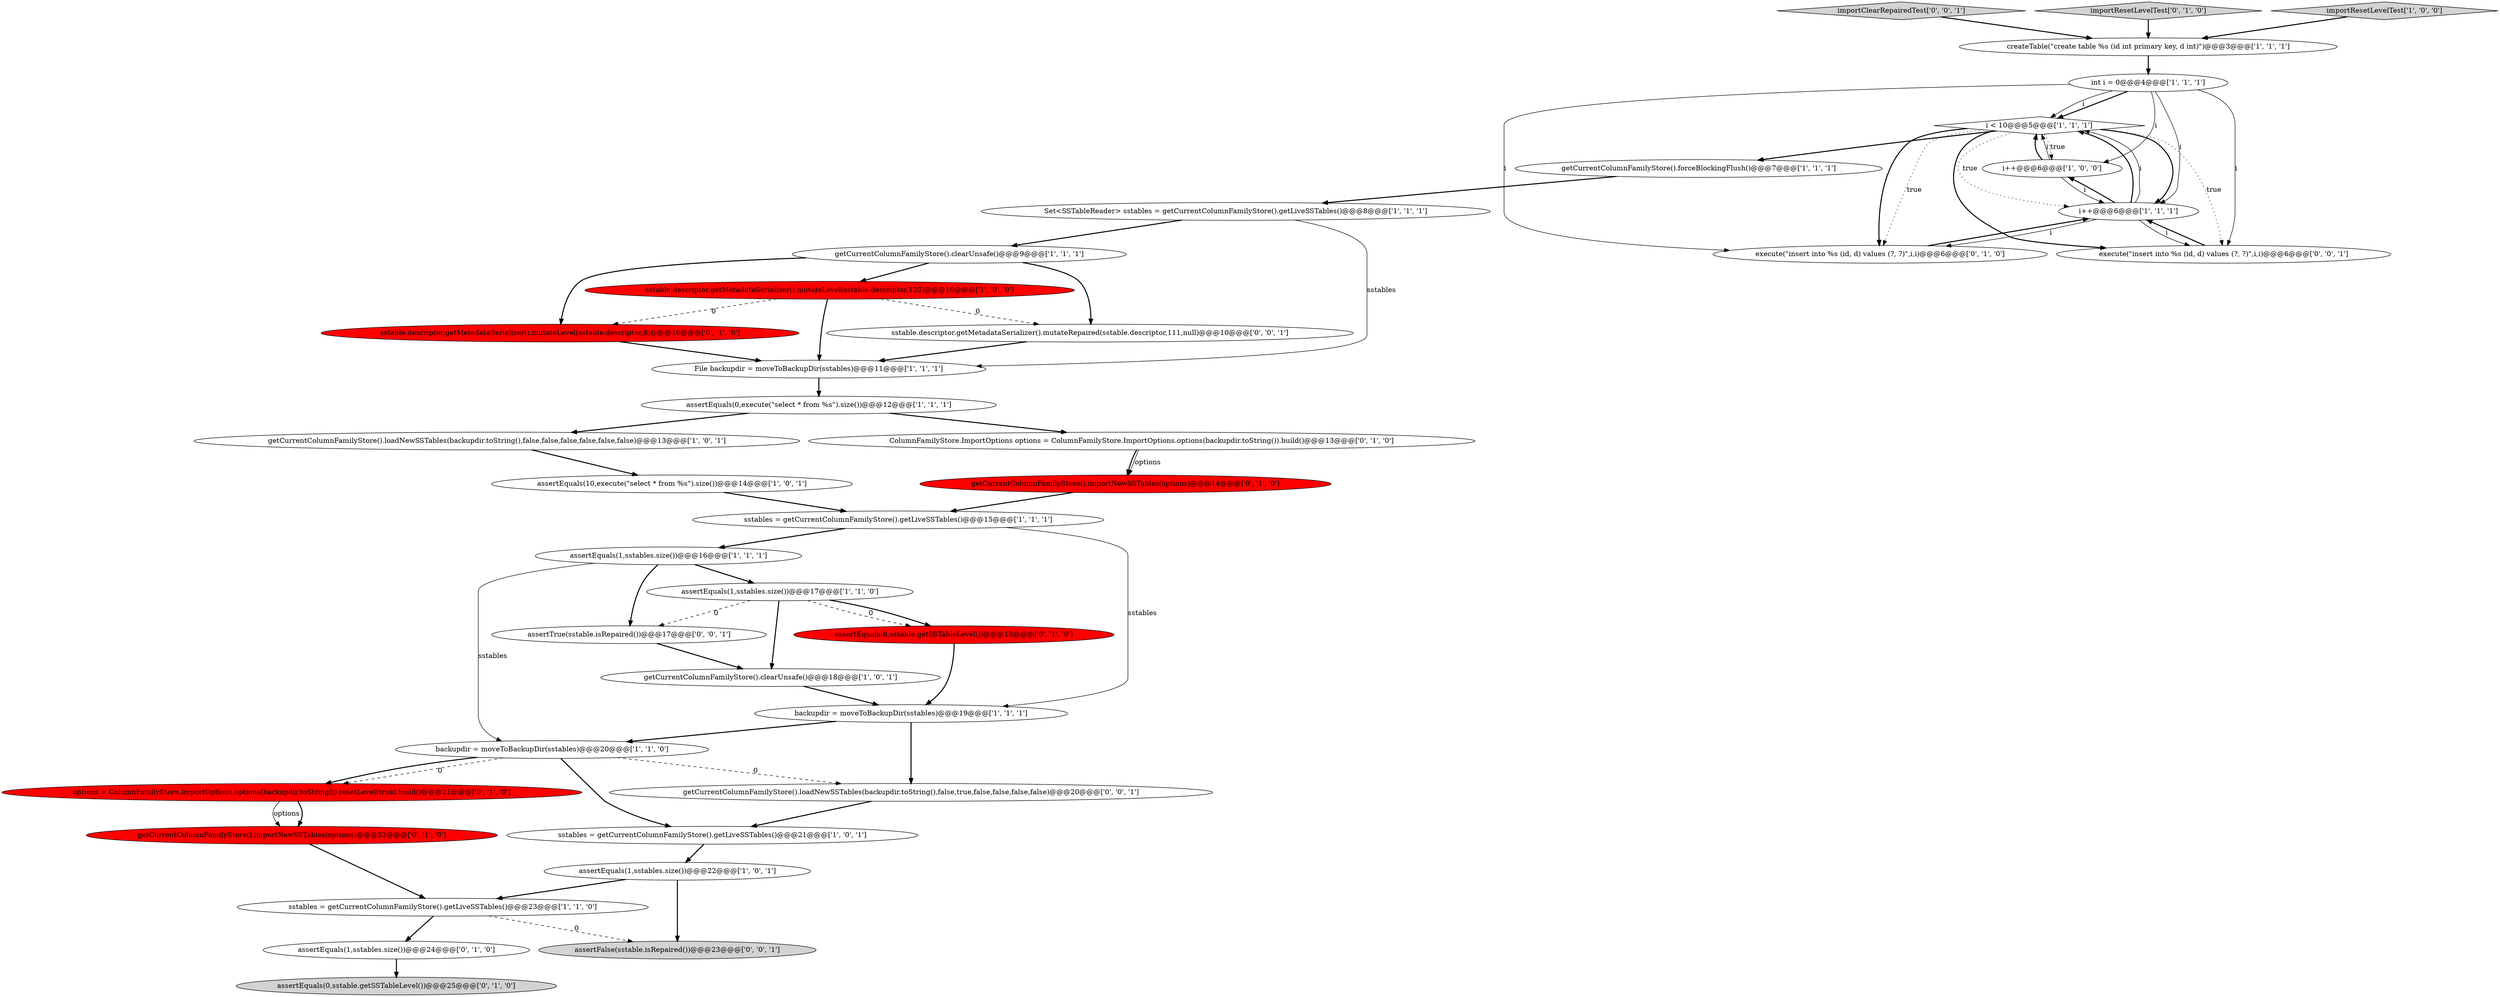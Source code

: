 digraph {
16 [style = filled, label = "getCurrentColumnFamilyStore().loadNewSSTables(backupdir.toString(),false,false,false,false,false,false)@@@13@@@['1', '0', '1']", fillcolor = white, shape = ellipse image = "AAA0AAABBB1BBB"];
17 [style = filled, label = "sstables = getCurrentColumnFamilyStore().getLiveSSTables()@@@21@@@['1', '0', '1']", fillcolor = white, shape = ellipse image = "AAA0AAABBB1BBB"];
19 [style = filled, label = "getCurrentColumnFamilyStore().clearUnsafe()@@@9@@@['1', '1', '1']", fillcolor = white, shape = ellipse image = "AAA0AAABBB1BBB"];
2 [style = filled, label = "backupdir = moveToBackupDir(sstables)@@@20@@@['1', '1', '0']", fillcolor = white, shape = ellipse image = "AAA0AAABBB1BBB"];
1 [style = filled, label = "backupdir = moveToBackupDir(sstables)@@@19@@@['1', '1', '1']", fillcolor = white, shape = ellipse image = "AAA0AAABBB1BBB"];
20 [style = filled, label = "assertEquals(1,sstables.size())@@@17@@@['1', '1', '0']", fillcolor = white, shape = ellipse image = "AAA0AAABBB1BBB"];
25 [style = filled, label = "ColumnFamilyStore.ImportOptions options = ColumnFamilyStore.ImportOptions.options(backupdir.toString()).build()@@@13@@@['0', '1', '0']", fillcolor = white, shape = ellipse image = "AAA0AAABBB2BBB"];
23 [style = filled, label = "options = ColumnFamilyStore.ImportOptions.options(backupdir.toString()).resetLevel(true).build()@@@21@@@['0', '1', '0']", fillcolor = red, shape = ellipse image = "AAA1AAABBB2BBB"];
18 [style = filled, label = "sstables = getCurrentColumnFamilyStore().getLiveSSTables()@@@15@@@['1', '1', '1']", fillcolor = white, shape = ellipse image = "AAA0AAABBB1BBB"];
34 [style = filled, label = "importClearRepairedTest['0', '0', '1']", fillcolor = lightgray, shape = diamond image = "AAA0AAABBB3BBB"];
10 [style = filled, label = "assertEquals(10,execute(\"select * from %s\").size())@@@14@@@['1', '0', '1']", fillcolor = white, shape = ellipse image = "AAA0AAABBB1BBB"];
38 [style = filled, label = "getCurrentColumnFamilyStore().loadNewSSTables(backupdir.toString(),false,true,false,false,false,false)@@@20@@@['0', '0', '1']", fillcolor = white, shape = ellipse image = "AAA0AAABBB3BBB"];
4 [style = filled, label = "i < 10@@@5@@@['1', '1', '1']", fillcolor = white, shape = diamond image = "AAA0AAABBB1BBB"];
11 [style = filled, label = "sstables = getCurrentColumnFamilyStore().getLiveSSTables()@@@23@@@['1', '1', '0']", fillcolor = white, shape = ellipse image = "AAA0AAABBB1BBB"];
32 [style = filled, label = "getCurrentColumnFamilyStore().importNewSSTables(options)@@@22@@@['0', '1', '0']", fillcolor = red, shape = ellipse image = "AAA1AAABBB2BBB"];
3 [style = filled, label = "i++@@@6@@@['1', '0', '0']", fillcolor = white, shape = ellipse image = "AAA0AAABBB1BBB"];
30 [style = filled, label = "assertEquals(1,sstables.size())@@@24@@@['0', '1', '0']", fillcolor = white, shape = ellipse image = "AAA0AAABBB2BBB"];
6 [style = filled, label = "getCurrentColumnFamilyStore().clearUnsafe()@@@18@@@['1', '0', '1']", fillcolor = white, shape = ellipse image = "AAA0AAABBB1BBB"];
0 [style = filled, label = "assertEquals(0,execute(\"select * from %s\").size())@@@12@@@['1', '1', '1']", fillcolor = white, shape = ellipse image = "AAA0AAABBB1BBB"];
21 [style = filled, label = "sstable.descriptor.getMetadataSerializer().mutateLevel(sstable.descriptor,123)@@@10@@@['1', '0', '0']", fillcolor = red, shape = ellipse image = "AAA1AAABBB1BBB"];
15 [style = filled, label = "File backupdir = moveToBackupDir(sstables)@@@11@@@['1', '1', '1']", fillcolor = white, shape = ellipse image = "AAA0AAABBB1BBB"];
33 [style = filled, label = "assertFalse(sstable.isRepaired())@@@23@@@['0', '0', '1']", fillcolor = lightgray, shape = ellipse image = "AAA0AAABBB3BBB"];
31 [style = filled, label = "getCurrentColumnFamilyStore().importNewSSTables(options)@@@14@@@['0', '1', '0']", fillcolor = red, shape = ellipse image = "AAA1AAABBB2BBB"];
24 [style = filled, label = "sstable.descriptor.getMetadataSerializer().mutateLevel(sstable.descriptor,8)@@@10@@@['0', '1', '0']", fillcolor = red, shape = ellipse image = "AAA1AAABBB2BBB"];
27 [style = filled, label = "execute(\"insert into %s (id, d) values (?, ?)\",i,i)@@@6@@@['0', '1', '0']", fillcolor = white, shape = ellipse image = "AAA0AAABBB2BBB"];
37 [style = filled, label = "sstable.descriptor.getMetadataSerializer().mutateRepaired(sstable.descriptor,111,null)@@@10@@@['0', '0', '1']", fillcolor = white, shape = ellipse image = "AAA0AAABBB3BBB"];
29 [style = filled, label = "assertEquals(0,sstable.getSSTableLevel())@@@25@@@['0', '1', '0']", fillcolor = lightgray, shape = ellipse image = "AAA0AAABBB2BBB"];
8 [style = filled, label = "createTable(\"create table %s (id int primary key, d int)\")@@@3@@@['1', '1', '1']", fillcolor = white, shape = ellipse image = "AAA0AAABBB1BBB"];
14 [style = filled, label = "Set<SSTableReader> sstables = getCurrentColumnFamilyStore().getLiveSSTables()@@@8@@@['1', '1', '1']", fillcolor = white, shape = ellipse image = "AAA0AAABBB1BBB"];
7 [style = filled, label = "getCurrentColumnFamilyStore().forceBlockingFlush()@@@7@@@['1', '1', '1']", fillcolor = white, shape = ellipse image = "AAA0AAABBB1BBB"];
22 [style = filled, label = "int i = 0@@@4@@@['1', '1', '1']", fillcolor = white, shape = ellipse image = "AAA0AAABBB1BBB"];
26 [style = filled, label = "importResetLevelTest['0', '1', '0']", fillcolor = lightgray, shape = diamond image = "AAA0AAABBB2BBB"];
36 [style = filled, label = "assertTrue(sstable.isRepaired())@@@17@@@['0', '0', '1']", fillcolor = white, shape = ellipse image = "AAA0AAABBB3BBB"];
35 [style = filled, label = "execute(\"insert into %s (id, d) values (?, ?)\",i,i)@@@6@@@['0', '0', '1']", fillcolor = white, shape = ellipse image = "AAA0AAABBB3BBB"];
12 [style = filled, label = "assertEquals(1,sstables.size())@@@22@@@['1', '0', '1']", fillcolor = white, shape = ellipse image = "AAA0AAABBB1BBB"];
13 [style = filled, label = "importResetLevelTest['1', '0', '0']", fillcolor = lightgray, shape = diamond image = "AAA0AAABBB1BBB"];
5 [style = filled, label = "assertEquals(1,sstables.size())@@@16@@@['1', '1', '1']", fillcolor = white, shape = ellipse image = "AAA0AAABBB1BBB"];
9 [style = filled, label = "i++@@@6@@@['1', '1', '1']", fillcolor = white, shape = ellipse image = "AAA0AAABBB1BBB"];
28 [style = filled, label = "assertEquals(8,sstable.getSSTableLevel())@@@18@@@['0', '1', '0']", fillcolor = red, shape = ellipse image = "AAA1AAABBB2BBB"];
2->17 [style = bold, label=""];
36->6 [style = bold, label=""];
4->9 [style = bold, label=""];
10->18 [style = bold, label=""];
2->23 [style = dashed, label="0"];
0->16 [style = bold, label=""];
4->35 [style = bold, label=""];
5->20 [style = bold, label=""];
18->1 [style = solid, label="sstables"];
16->10 [style = bold, label=""];
35->9 [style = bold, label=""];
11->33 [style = dashed, label="0"];
21->15 [style = bold, label=""];
9->4 [style = bold, label=""];
27->9 [style = bold, label=""];
20->28 [style = bold, label=""];
12->11 [style = bold, label=""];
4->35 [style = dotted, label="true"];
22->35 [style = solid, label="i"];
20->28 [style = dashed, label="0"];
23->32 [style = bold, label=""];
14->19 [style = bold, label=""];
31->18 [style = bold, label=""];
26->8 [style = bold, label=""];
37->15 [style = bold, label=""];
28->1 [style = bold, label=""];
22->4 [style = solid, label="i"];
20->6 [style = bold, label=""];
34->8 [style = bold, label=""];
21->37 [style = dashed, label="0"];
2->38 [style = dashed, label="0"];
3->4 [style = bold, label=""];
30->29 [style = bold, label=""];
4->7 [style = bold, label=""];
22->27 [style = solid, label="i"];
8->22 [style = bold, label=""];
19->37 [style = bold, label=""];
22->4 [style = bold, label=""];
7->14 [style = bold, label=""];
19->24 [style = bold, label=""];
25->31 [style = bold, label=""];
22->9 [style = solid, label="i"];
2->23 [style = bold, label=""];
6->1 [style = bold, label=""];
3->4 [style = solid, label="i"];
3->9 [style = solid, label="i"];
17->12 [style = bold, label=""];
4->3 [style = dotted, label="true"];
20->36 [style = dashed, label="0"];
0->25 [style = bold, label=""];
18->5 [style = bold, label=""];
15->0 [style = bold, label=""];
4->27 [style = bold, label=""];
5->2 [style = solid, label="sstables"];
9->35 [style = solid, label="i"];
12->33 [style = bold, label=""];
4->27 [style = dotted, label="true"];
9->3 [style = bold, label=""];
22->3 [style = solid, label="i"];
1->2 [style = bold, label=""];
9->27 [style = solid, label="i"];
14->15 [style = solid, label="sstables"];
13->8 [style = bold, label=""];
9->4 [style = solid, label="i"];
4->9 [style = dotted, label="true"];
32->11 [style = bold, label=""];
5->36 [style = bold, label=""];
38->17 [style = bold, label=""];
23->32 [style = solid, label="options"];
21->24 [style = dashed, label="0"];
11->30 [style = bold, label=""];
25->31 [style = solid, label="options"];
1->38 [style = bold, label=""];
24->15 [style = bold, label=""];
19->21 [style = bold, label=""];
}
